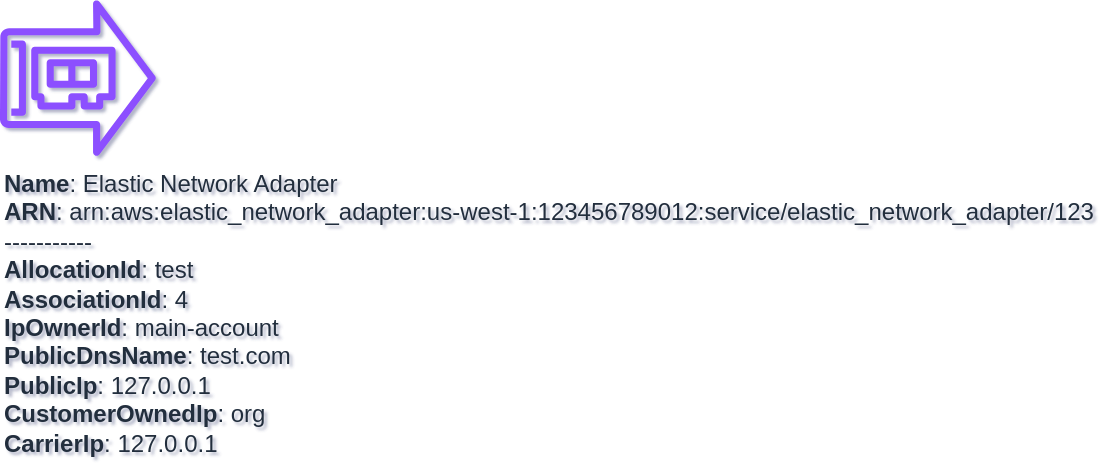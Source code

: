 <mxfile type="MultiCloud">
	<diagram id="diagram_1" name="AWS components">
		<mxGraphModel dx="1015" dy="661" grid="1" gridSize="10" guides="1" tooltips="1" connect="1" arrows="1" fold="1" page="1" pageScale="1" pageWidth="850" pageHeight="1100" math="0" shadow="1">
			<root>
				<mxCell id="0"/>
				<mxCell id="1" parent="0"/>
				<mxCell id="vertex:elastic_network_adapter:arn:aws:elastic_network_adapter:us-west-1:123456789012:service/elastic_network_adapter/123" value="&lt;b&gt;Name&lt;/b&gt;: Elastic Network Adapter&lt;BR&gt;&lt;b&gt;ARN&lt;/b&gt;: arn:aws:elastic_network_adapter:us-west-1:123456789012:service/elastic_network_adapter/123&lt;BR&gt;-----------&lt;BR&gt;&lt;b&gt;AllocationId&lt;/b&gt;: test&lt;BR&gt;&lt;b&gt;AssociationId&lt;/b&gt;: 4&lt;BR&gt;&lt;b&gt;IpOwnerId&lt;/b&gt;: main-account&lt;BR&gt;&lt;b&gt;PublicDnsName&lt;/b&gt;: test.com&lt;BR&gt;&lt;b&gt;PublicIp&lt;/b&gt;: 127.0.0.1&lt;BR&gt;&lt;b&gt;CustomerOwnedIp&lt;/b&gt;: org&lt;BR&gt;&lt;b&gt;CarrierIp&lt;/b&gt;: 127.0.0.1" style="sketch=0;outlineConnect=0;fontColor=#232F3E;gradientColor=none;fillColor=#8C4FFF;strokeColor=none;dashed=0;verticalLabelPosition=bottom;verticalAlign=top;align=left;html=1;fontSize=12;fontStyle=0;aspect=fixed;pointerEvents=1;shape=mxgraph.aws4.elastic_network_adapter;" parent="1" vertex="1">
					<mxGeometry width="78" height="78" as="geometry"/>
				</mxCell>
			</root>
		</mxGraphModel>
	</diagram>
</mxfile>
